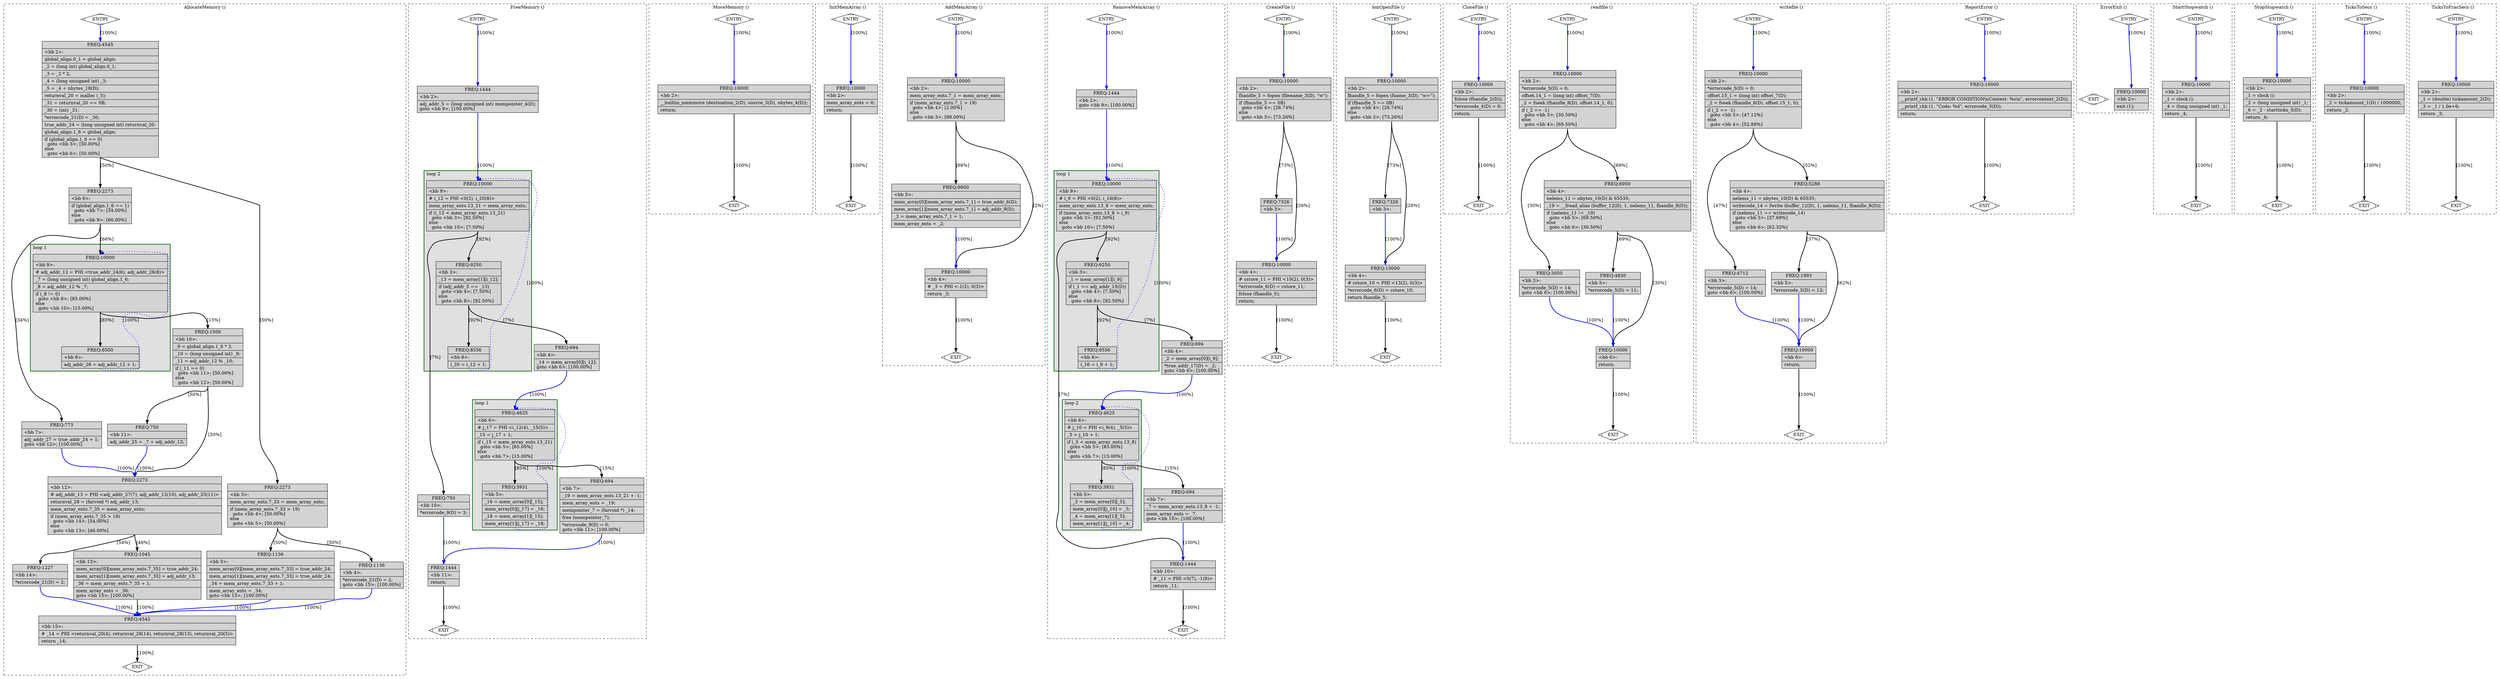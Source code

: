 digraph "sysspec.c.113t.tailr2" {
overlap=false;
subgraph "cluster_AllocateMemory" {
	style="dashed";
	color="black";
	label="AllocateMemory ()";
	subgraph cluster_52_1 {
	style="filled";
	color="darkgreen";
	fillcolor="grey88";
	label="loop 1";
	labeljust=l;
	penwidth=2;
	fn_52_basic_block_9 [shape=record,style=filled,fillcolor=lightgrey,label="{ FREQ:10000 |\<bb\ 9\>:\l\
|#\ adj_addr_12\ =\ PHI\ \<true_addr_24(6),\ adj_addr_26(8)\>\l\
|_7\ =\ (long\ unsigned\ int)\ global_align.1_6;\l\
|_8\ =\ adj_addr_12\ %\ _7;\l\
|if\ (_8\ !=\ 0)\l\
\ \ goto\ \<bb\ 8\>;\ [85.00%]\l\
else\l\
\ \ goto\ \<bb\ 10\>;\ [15.00%]\l\
}"];

	fn_52_basic_block_8 [shape=record,style=filled,fillcolor=lightgrey,label="{ FREQ:8500 |\<bb\ 8\>:\l\
|adj_addr_26\ =\ adj_addr_12\ +\ 1;\l\
}"];

	}
	fn_52_basic_block_0 [shape=Mdiamond,style=filled,fillcolor=white,label="ENTRY"];

	fn_52_basic_block_1 [shape=Mdiamond,style=filled,fillcolor=white,label="EXIT"];

	fn_52_basic_block_2 [shape=record,style=filled,fillcolor=lightgrey,label="{ FREQ:4545 |\<bb\ 2\>:\l\
|global_align.0_1\ =\ global_align;\l\
|_2\ =\ (long\ int)\ global_align.0_1;\l\
|_3\ =\ _2\ *\ 2;\l\
|_4\ =\ (long\ unsigned\ int)\ _3;\l\
|_5\ =\ _4\ +\ nbytes_18(D);\l\
|returnval_20\ =\ malloc\ (_5);\l\
|_31\ =\ returnval_20\ ==\ 0B;\l\
|_30\ =\ (int)\ _31;\l\
|*errorcode_21(D)\ =\ _30;\l\
|true_addr_24\ =\ (long\ unsigned\ int)\ returnval_20;\l\
|global_align.1_6\ =\ global_align;\l\
|if\ (global_align.1_6\ ==\ 0)\l\
\ \ goto\ \<bb\ 3\>;\ [50.00%]\l\
else\l\
\ \ goto\ \<bb\ 6\>;\ [50.00%]\l\
}"];

	fn_52_basic_block_3 [shape=record,style=filled,fillcolor=lightgrey,label="{ FREQ:2273 |\<bb\ 3\>:\l\
|mem_array_ents.7_33\ =\ mem_array_ents;\l\
|if\ (mem_array_ents.7_33\ \>\ 19)\l\
\ \ goto\ \<bb\ 4\>;\ [50.00%]\l\
else\l\
\ \ goto\ \<bb\ 5\>;\ [50.00%]\l\
}"];

	fn_52_basic_block_4 [shape=record,style=filled,fillcolor=lightgrey,label="{ FREQ:1136 |\<bb\ 4\>:\l\
|*errorcode_21(D)\ =\ 2;\l\
goto\ \<bb\ 15\>;\ [100.00%]\l\
}"];

	fn_52_basic_block_5 [shape=record,style=filled,fillcolor=lightgrey,label="{ FREQ:1136 |\<bb\ 5\>:\l\
|mem_array[0][mem_array_ents.7_33]\ =\ true_addr_24;\l\
|mem_array[1][mem_array_ents.7_33]\ =\ true_addr_24;\l\
|_34\ =\ mem_array_ents.7_33\ +\ 1;\l\
|mem_array_ents\ =\ _34;\l\
goto\ \<bb\ 15\>;\ [100.00%]\l\
}"];

	fn_52_basic_block_6 [shape=record,style=filled,fillcolor=lightgrey,label="{ FREQ:2273 |\<bb\ 6\>:\l\
|if\ (global_align.1_6\ ==\ 1)\l\
\ \ goto\ \<bb\ 7\>;\ [34.00%]\l\
else\l\
\ \ goto\ \<bb\ 9\>;\ [66.00%]\l\
}"];

	fn_52_basic_block_7 [shape=record,style=filled,fillcolor=lightgrey,label="{ FREQ:773 |\<bb\ 7\>:\l\
|adj_addr_27\ =\ true_addr_24\ +\ 1;\l\
goto\ \<bb\ 12\>;\ [100.00%]\l\
}"];

	fn_52_basic_block_10 [shape=record,style=filled,fillcolor=lightgrey,label="{ FREQ:1500 |\<bb\ 10\>:\l\
|_9\ =\ global_align.1_6\ *\ 2;\l\
|_10\ =\ (long\ unsigned\ int)\ _9;\l\
|_11\ =\ adj_addr_12\ %\ _10;\l\
|if\ (_11\ ==\ 0)\l\
\ \ goto\ \<bb\ 11\>;\ [50.00%]\l\
else\l\
\ \ goto\ \<bb\ 12\>;\ [50.00%]\l\
}"];

	fn_52_basic_block_11 [shape=record,style=filled,fillcolor=lightgrey,label="{ FREQ:750 |\<bb\ 11\>:\l\
|adj_addr_25\ =\ _7\ +\ adj_addr_12;\l\
}"];

	fn_52_basic_block_12 [shape=record,style=filled,fillcolor=lightgrey,label="{ FREQ:2273 |\<bb\ 12\>:\l\
|#\ adj_addr_13\ =\ PHI\ \<adj_addr_27(7),\ adj_addr_12(10),\ adj_addr_25(11)\>\l\
|returnval_28\ =\ (farvoid\ *)\ adj_addr_13;\l\
|mem_array_ents.7_35\ =\ mem_array_ents;\l\
|if\ (mem_array_ents.7_35\ \>\ 19)\l\
\ \ goto\ \<bb\ 14\>;\ [54.00%]\l\
else\l\
\ \ goto\ \<bb\ 13\>;\ [46.00%]\l\
}"];

	fn_52_basic_block_13 [shape=record,style=filled,fillcolor=lightgrey,label="{ FREQ:1045 |\<bb\ 13\>:\l\
|mem_array[0][mem_array_ents.7_35]\ =\ true_addr_24;\l\
|mem_array[1][mem_array_ents.7_35]\ =\ adj_addr_13;\l\
|_36\ =\ mem_array_ents.7_35\ +\ 1;\l\
|mem_array_ents\ =\ _36;\l\
goto\ \<bb\ 15\>;\ [100.00%]\l\
}"];

	fn_52_basic_block_14 [shape=record,style=filled,fillcolor=lightgrey,label="{ FREQ:1227 |\<bb\ 14\>:\l\
|*errorcode_21(D)\ =\ 2;\l\
}"];

	fn_52_basic_block_15 [shape=record,style=filled,fillcolor=lightgrey,label="{ FREQ:4545 |\<bb\ 15\>:\l\
|#\ _14\ =\ PHI\ \<returnval_20(4),\ returnval_28(14),\ returnval_28(13),\ returnval_20(5)\>\l\
|return\ _14;\l\
}"];

	fn_52_basic_block_0:s -> fn_52_basic_block_2:n [style="solid,bold",color=blue,weight=100,constraint=true, label="[100%]"];
	fn_52_basic_block_2:s -> fn_52_basic_block_3:n [style="solid,bold",color=black,weight=10,constraint=true, label="[50%]"];
	fn_52_basic_block_2:s -> fn_52_basic_block_6:n [style="solid,bold",color=black,weight=10,constraint=true, label="[50%]"];
	fn_52_basic_block_3:s -> fn_52_basic_block_4:n [style="solid,bold",color=black,weight=10,constraint=true, label="[50%]"];
	fn_52_basic_block_3:s -> fn_52_basic_block_5:n [style="solid,bold",color=black,weight=10,constraint=true, label="[50%]"];
	fn_52_basic_block_4:s -> fn_52_basic_block_15:n [style="solid,bold",color=blue,weight=100,constraint=true, label="[100%]"];
	fn_52_basic_block_5:s -> fn_52_basic_block_15:n [style="solid,bold",color=blue,weight=100,constraint=true, label="[100%]"];
	fn_52_basic_block_6:s -> fn_52_basic_block_7:n [style="solid,bold",color=black,weight=10,constraint=true, label="[34%]"];
	fn_52_basic_block_6:s -> fn_52_basic_block_9:n [style="solid,bold",color=black,weight=10,constraint=true, label="[66%]"];
	fn_52_basic_block_7:s -> fn_52_basic_block_12:n [style="solid,bold",color=blue,weight=100,constraint=true, label="[100%]"];
	fn_52_basic_block_8:s -> fn_52_basic_block_9:n [style="dotted,bold",color=blue,weight=10,constraint=false, label="[100%]"];
	fn_52_basic_block_9:s -> fn_52_basic_block_8:n [style="solid,bold",color=black,weight=10,constraint=true, label="[85%]"];
	fn_52_basic_block_9:s -> fn_52_basic_block_10:n [style="solid,bold",color=black,weight=10,constraint=true, label="[15%]"];
	fn_52_basic_block_10:s -> fn_52_basic_block_11:n [style="solid,bold",color=black,weight=10,constraint=true, label="[50%]"];
	fn_52_basic_block_10:s -> fn_52_basic_block_12:n [style="solid,bold",color=black,weight=10,constraint=true, label="[50%]"];
	fn_52_basic_block_11:s -> fn_52_basic_block_12:n [style="solid,bold",color=blue,weight=100,constraint=true, label="[100%]"];
	fn_52_basic_block_12:s -> fn_52_basic_block_14:n [style="solid,bold",color=black,weight=10,constraint=true, label="[54%]"];
	fn_52_basic_block_12:s -> fn_52_basic_block_13:n [style="solid,bold",color=black,weight=10,constraint=true, label="[46%]"];
	fn_52_basic_block_13:s -> fn_52_basic_block_15:n [style="solid,bold",color=blue,weight=100,constraint=true, label="[100%]"];
	fn_52_basic_block_14:s -> fn_52_basic_block_15:n [style="solid,bold",color=blue,weight=100,constraint=true, label="[100%]"];
	fn_52_basic_block_15:s -> fn_52_basic_block_1:n [style="solid,bold",color=black,weight=10,constraint=true, label="[100%]"];
	fn_52_basic_block_0:s -> fn_52_basic_block_1:n [style="invis",constraint=true];
}
subgraph "cluster_FreeMemory" {
	style="dashed";
	color="black";
	label="FreeMemory ()";
	subgraph cluster_53_1 {
	style="filled";
	color="darkgreen";
	fillcolor="grey88";
	label="loop 1";
	labeljust=l;
	penwidth=2;
	fn_53_basic_block_6 [shape=record,style=filled,fillcolor=lightgrey,label="{ FREQ:4625 |\<bb\ 6\>:\l\
|#\ j_17\ =\ PHI\ \<i_12(4),\ _15(5)\>\l\
|_15\ =\ j_17\ +\ 1;\l\
|if\ (_15\ \<\ mem_array_ents.13_21)\l\
\ \ goto\ \<bb\ 5\>;\ [85.00%]\l\
else\l\
\ \ goto\ \<bb\ 7\>;\ [15.00%]\l\
}"];

	fn_53_basic_block_5 [shape=record,style=filled,fillcolor=lightgrey,label="{ FREQ:3931 |\<bb\ 5\>:\l\
|_16\ =\ mem_array[0][_15];\l\
|mem_array[0][j_17]\ =\ _16;\l\
|_18\ =\ mem_array[1][_15];\l\
|mem_array[1][j_17]\ =\ _18;\l\
}"];

	}
	subgraph cluster_53_2 {
	style="filled";
	color="darkgreen";
	fillcolor="grey88";
	label="loop 2";
	labeljust=l;
	penwidth=2;
	fn_53_basic_block_9 [shape=record,style=filled,fillcolor=lightgrey,label="{ FREQ:10000 |\<bb\ 9\>:\l\
|#\ i_12\ =\ PHI\ \<0(2),\ i_20(8)\>\l\
|mem_array_ents.13_21\ =\ mem_array_ents;\l\
|if\ (i_12\ \<\ mem_array_ents.13_21)\l\
\ \ goto\ \<bb\ 3\>;\ [92.50%]\l\
else\l\
\ \ goto\ \<bb\ 10\>;\ [7.50%]\l\
}"];

	fn_53_basic_block_3 [shape=record,style=filled,fillcolor=lightgrey,label="{ FREQ:9250 |\<bb\ 3\>:\l\
|_13\ =\ mem_array[1][i_12];\l\
|if\ (adj_addr_5\ ==\ _13)\l\
\ \ goto\ \<bb\ 4\>;\ [7.50%]\l\
else\l\
\ \ goto\ \<bb\ 8\>;\ [92.50%]\l\
}"];

	fn_53_basic_block_8 [shape=record,style=filled,fillcolor=lightgrey,label="{ FREQ:8556 |\<bb\ 8\>:\l\
|i_20\ =\ i_12\ +\ 1;\l\
}"];

	}
	fn_53_basic_block_0 [shape=Mdiamond,style=filled,fillcolor=white,label="ENTRY"];

	fn_53_basic_block_1 [shape=Mdiamond,style=filled,fillcolor=white,label="EXIT"];

	fn_53_basic_block_2 [shape=record,style=filled,fillcolor=lightgrey,label="{ FREQ:1444 |\<bb\ 2\>:\l\
|adj_addr_5\ =\ (long\ unsigned\ int)\ mempointer_4(D);\l\
goto\ \<bb\ 9\>;\ [100.00%]\l\
}"];

	fn_53_basic_block_4 [shape=record,style=filled,fillcolor=lightgrey,label="{ FREQ:694 |\<bb\ 4\>:\l\
|_14\ =\ mem_array[0][i_12];\l\
goto\ \<bb\ 6\>;\ [100.00%]\l\
}"];

	fn_53_basic_block_7 [shape=record,style=filled,fillcolor=lightgrey,label="{ FREQ:694 |\<bb\ 7\>:\l\
|_19\ =\ mem_array_ents.13_21\ +\ -1;\l\
|mem_array_ents\ =\ _19;\l\
|mempointer_7\ =\ (farvoid\ *)\ _14;\l\
|free\ (mempointer_7);\l\
|*errorcode_9(D)\ =\ 0;\l\
goto\ \<bb\ 11\>;\ [100.00%]\l\
}"];

	fn_53_basic_block_10 [shape=record,style=filled,fillcolor=lightgrey,label="{ FREQ:750 |\<bb\ 10\>:\l\
|*errorcode_9(D)\ =\ 3;\l\
}"];

	fn_53_basic_block_11 [shape=record,style=filled,fillcolor=lightgrey,label="{ FREQ:1444 |\<bb\ 11\>:\l\
|return;\l\
}"];

	fn_53_basic_block_0:s -> fn_53_basic_block_2:n [style="solid,bold",color=blue,weight=100,constraint=true, label="[100%]"];
	fn_53_basic_block_2:s -> fn_53_basic_block_9:n [style="solid,bold",color=blue,weight=100,constraint=true, label="[100%]"];
	fn_53_basic_block_3:s -> fn_53_basic_block_4:n [style="solid,bold",color=black,weight=10,constraint=true, label="[7%]"];
	fn_53_basic_block_3:s -> fn_53_basic_block_8:n [style="solid,bold",color=black,weight=10,constraint=true, label="[92%]"];
	fn_53_basic_block_4:s -> fn_53_basic_block_6:n [style="solid,bold",color=blue,weight=100,constraint=true, label="[100%]"];
	fn_53_basic_block_5:s -> fn_53_basic_block_6:n [style="dotted,bold",color=blue,weight=10,constraint=false, label="[100%]"];
	fn_53_basic_block_6:s -> fn_53_basic_block_5:n [style="solid,bold",color=black,weight=10,constraint=true, label="[85%]"];
	fn_53_basic_block_6:s -> fn_53_basic_block_7:n [style="solid,bold",color=black,weight=10,constraint=true, label="[15%]"];
	fn_53_basic_block_7:s -> fn_53_basic_block_11:n [style="solid,bold",color=blue,weight=100,constraint=true, label="[100%]"];
	fn_53_basic_block_8:s -> fn_53_basic_block_9:n [style="dotted,bold",color=blue,weight=10,constraint=false, label="[100%]"];
	fn_53_basic_block_9:s -> fn_53_basic_block_3:n [style="solid,bold",color=black,weight=10,constraint=true, label="[92%]"];
	fn_53_basic_block_9:s -> fn_53_basic_block_10:n [style="solid,bold",color=black,weight=10,constraint=true, label="[7%]"];
	fn_53_basic_block_10:s -> fn_53_basic_block_11:n [style="solid,bold",color=blue,weight=100,constraint=true, label="[100%]"];
	fn_53_basic_block_11:s -> fn_53_basic_block_1:n [style="solid,bold",color=black,weight=10,constraint=true, label="[100%]"];
	fn_53_basic_block_0:s -> fn_53_basic_block_1:n [style="invis",constraint=true];
}
subgraph "cluster_MoveMemory" {
	style="dashed";
	color="black";
	label="MoveMemory ()";
	fn_54_basic_block_0 [shape=Mdiamond,style=filled,fillcolor=white,label="ENTRY"];

	fn_54_basic_block_1 [shape=Mdiamond,style=filled,fillcolor=white,label="EXIT"];

	fn_54_basic_block_2 [shape=record,style=filled,fillcolor=lightgrey,label="{ FREQ:10000 |\<bb\ 2\>:\l\
|__builtin_memmove\ (destination_2(D),\ source_3(D),\ nbytes_4(D));\l\
|return;\l\
}"];

	fn_54_basic_block_0:s -> fn_54_basic_block_2:n [style="solid,bold",color=blue,weight=100,constraint=true, label="[100%]"];
	fn_54_basic_block_2:s -> fn_54_basic_block_1:n [style="solid,bold",color=black,weight=10,constraint=true, label="[100%]"];
	fn_54_basic_block_0:s -> fn_54_basic_block_1:n [style="invis",constraint=true];
}
subgraph "cluster_InitMemArray" {
	style="dashed";
	color="black";
	label="InitMemArray ()";
	fn_55_basic_block_0 [shape=Mdiamond,style=filled,fillcolor=white,label="ENTRY"];

	fn_55_basic_block_1 [shape=Mdiamond,style=filled,fillcolor=white,label="EXIT"];

	fn_55_basic_block_2 [shape=record,style=filled,fillcolor=lightgrey,label="{ FREQ:10000 |\<bb\ 2\>:\l\
|mem_array_ents\ =\ 0;\l\
|return;\l\
}"];

	fn_55_basic_block_0:s -> fn_55_basic_block_2:n [style="solid,bold",color=blue,weight=100,constraint=true, label="[100%]"];
	fn_55_basic_block_2:s -> fn_55_basic_block_1:n [style="solid,bold",color=black,weight=10,constraint=true, label="[100%]"];
	fn_55_basic_block_0:s -> fn_55_basic_block_1:n [style="invis",constraint=true];
}
subgraph "cluster_AddMemArray" {
	style="dashed";
	color="black";
	label="AddMemArray ()";
	fn_56_basic_block_0 [shape=Mdiamond,style=filled,fillcolor=white,label="ENTRY"];

	fn_56_basic_block_1 [shape=Mdiamond,style=filled,fillcolor=white,label="EXIT"];

	fn_56_basic_block_2 [shape=record,style=filled,fillcolor=lightgrey,label="{ FREQ:10000 |\<bb\ 2\>:\l\
|mem_array_ents.7_1\ =\ mem_array_ents;\l\
|if\ (mem_array_ents.7_1\ \>\ 19)\l\
\ \ goto\ \<bb\ 4\>;\ [2.00%]\l\
else\l\
\ \ goto\ \<bb\ 3\>;\ [98.00%]\l\
}"];

	fn_56_basic_block_3 [shape=record,style=filled,fillcolor=lightgrey,label="{ FREQ:9800 |\<bb\ 3\>:\l\
|mem_array[0][mem_array_ents.7_1]\ =\ true_addr_6(D);\l\
|mem_array[1][mem_array_ents.7_1]\ =\ adj_addr_8(D);\l\
|_2\ =\ mem_array_ents.7_1\ +\ 1;\l\
|mem_array_ents\ =\ _2;\l\
}"];

	fn_56_basic_block_4 [shape=record,style=filled,fillcolor=lightgrey,label="{ FREQ:10000 |\<bb\ 4\>:\l\
|#\ _3\ =\ PHI\ \<-1(2),\ 0(3)\>\l\
|return\ _3;\l\
}"];

	fn_56_basic_block_0:s -> fn_56_basic_block_2:n [style="solid,bold",color=blue,weight=100,constraint=true, label="[100%]"];
	fn_56_basic_block_2:s -> fn_56_basic_block_4:n [style="solid,bold",color=black,weight=10,constraint=true, label="[2%]"];
	fn_56_basic_block_2:s -> fn_56_basic_block_3:n [style="solid,bold",color=black,weight=10,constraint=true, label="[98%]"];
	fn_56_basic_block_3:s -> fn_56_basic_block_4:n [style="solid,bold",color=blue,weight=100,constraint=true, label="[100%]"];
	fn_56_basic_block_4:s -> fn_56_basic_block_1:n [style="solid,bold",color=black,weight=10,constraint=true, label="[100%]"];
	fn_56_basic_block_0:s -> fn_56_basic_block_1:n [style="invis",constraint=true];
}
subgraph "cluster_RemoveMemArray" {
	style="dashed";
	color="black";
	label="RemoveMemArray ()";
	subgraph cluster_57_2 {
	style="filled";
	color="darkgreen";
	fillcolor="grey88";
	label="loop 2";
	labeljust=l;
	penwidth=2;
	fn_57_basic_block_6 [shape=record,style=filled,fillcolor=lightgrey,label="{ FREQ:4625 |\<bb\ 6\>:\l\
|#\ j_10\ =\ PHI\ \<i_9(4),\ _5(5)\>\l\
|_5\ =\ j_10\ +\ 1;\l\
|if\ (_5\ \<\ mem_array_ents.13_8)\l\
\ \ goto\ \<bb\ 5\>;\ [85.00%]\l\
else\l\
\ \ goto\ \<bb\ 7\>;\ [15.00%]\l\
}"];

	fn_57_basic_block_5 [shape=record,style=filled,fillcolor=lightgrey,label="{ FREQ:3931 |\<bb\ 5\>:\l\
|_3\ =\ mem_array[0][_5];\l\
|mem_array[0][j_10]\ =\ _3;\l\
|_4\ =\ mem_array[1][_5];\l\
|mem_array[1][j_10]\ =\ _4;\l\
}"];

	}
	subgraph cluster_57_1 {
	style="filled";
	color="darkgreen";
	fillcolor="grey88";
	label="loop 1";
	labeljust=l;
	penwidth=2;
	fn_57_basic_block_9 [shape=record,style=filled,fillcolor=lightgrey,label="{ FREQ:10000 |\<bb\ 9\>:\l\
|#\ i_9\ =\ PHI\ \<0(2),\ i_16(8)\>\l\
|mem_array_ents.13_8\ =\ mem_array_ents;\l\
|if\ (mem_array_ents.13_8\ \>\ i_9)\l\
\ \ goto\ \<bb\ 3\>;\ [92.50%]\l\
else\l\
\ \ goto\ \<bb\ 10\>;\ [7.50%]\l\
}"];

	fn_57_basic_block_3 [shape=record,style=filled,fillcolor=lightgrey,label="{ FREQ:9250 |\<bb\ 3\>:\l\
|_1\ =\ mem_array[1][i_9];\l\
|if\ (_1\ ==\ adj_addr_15(D))\l\
\ \ goto\ \<bb\ 4\>;\ [7.50%]\l\
else\l\
\ \ goto\ \<bb\ 8\>;\ [92.50%]\l\
}"];

	fn_57_basic_block_8 [shape=record,style=filled,fillcolor=lightgrey,label="{ FREQ:8556 |\<bb\ 8\>:\l\
|i_16\ =\ i_9\ +\ 1;\l\
}"];

	}
	fn_57_basic_block_0 [shape=Mdiamond,style=filled,fillcolor=white,label="ENTRY"];

	fn_57_basic_block_1 [shape=Mdiamond,style=filled,fillcolor=white,label="EXIT"];

	fn_57_basic_block_2 [shape=record,style=filled,fillcolor=lightgrey,label="{ FREQ:1444 |\<bb\ 2\>:\l\
goto\ \<bb\ 9\>;\ [100.00%]\l\
}"];

	fn_57_basic_block_4 [shape=record,style=filled,fillcolor=lightgrey,label="{ FREQ:694 |\<bb\ 4\>:\l\
|_2\ =\ mem_array[0][i_9];\l\
|*true_addr_17(D)\ =\ _2;\l\
goto\ \<bb\ 6\>;\ [100.00%]\l\
}"];

	fn_57_basic_block_7 [shape=record,style=filled,fillcolor=lightgrey,label="{ FREQ:694 |\<bb\ 7\>:\l\
|_7\ =\ mem_array_ents.13_8\ +\ -1;\l\
|mem_array_ents\ =\ _7;\l\
goto\ \<bb\ 10\>;\ [100.00%]\l\
}"];

	fn_57_basic_block_10 [shape=record,style=filled,fillcolor=lightgrey,label="{ FREQ:1444 |\<bb\ 10\>:\l\
|#\ _11\ =\ PHI\ \<0(7),\ -1(9)\>\l\
|return\ _11;\l\
}"];

	fn_57_basic_block_0:s -> fn_57_basic_block_2:n [style="solid,bold",color=blue,weight=100,constraint=true, label="[100%]"];
	fn_57_basic_block_2:s -> fn_57_basic_block_9:n [style="solid,bold",color=blue,weight=100,constraint=true, label="[100%]"];
	fn_57_basic_block_3:s -> fn_57_basic_block_4:n [style="solid,bold",color=black,weight=10,constraint=true, label="[7%]"];
	fn_57_basic_block_3:s -> fn_57_basic_block_8:n [style="solid,bold",color=black,weight=10,constraint=true, label="[92%]"];
	fn_57_basic_block_4:s -> fn_57_basic_block_6:n [style="solid,bold",color=blue,weight=100,constraint=true, label="[100%]"];
	fn_57_basic_block_5:s -> fn_57_basic_block_6:n [style="dotted,bold",color=blue,weight=10,constraint=false, label="[100%]"];
	fn_57_basic_block_6:s -> fn_57_basic_block_5:n [style="solid,bold",color=black,weight=10,constraint=true, label="[85%]"];
	fn_57_basic_block_6:s -> fn_57_basic_block_7:n [style="solid,bold",color=black,weight=10,constraint=true, label="[15%]"];
	fn_57_basic_block_7:s -> fn_57_basic_block_10:n [style="solid,bold",color=blue,weight=100,constraint=true, label="[100%]"];
	fn_57_basic_block_8:s -> fn_57_basic_block_9:n [style="dotted,bold",color=blue,weight=10,constraint=false, label="[100%]"];
	fn_57_basic_block_9:s -> fn_57_basic_block_3:n [style="solid,bold",color=black,weight=10,constraint=true, label="[92%]"];
	fn_57_basic_block_9:s -> fn_57_basic_block_10:n [style="solid,bold",color=black,weight=10,constraint=true, label="[7%]"];
	fn_57_basic_block_10:s -> fn_57_basic_block_1:n [style="solid,bold",color=black,weight=10,constraint=true, label="[100%]"];
	fn_57_basic_block_0:s -> fn_57_basic_block_1:n [style="invis",constraint=true];
}
subgraph "cluster_CreateFile" {
	style="dashed";
	color="black";
	label="CreateFile ()";
	fn_58_basic_block_0 [shape=Mdiamond,style=filled,fillcolor=white,label="ENTRY"];

	fn_58_basic_block_1 [shape=Mdiamond,style=filled,fillcolor=white,label="EXIT"];

	fn_58_basic_block_2 [shape=record,style=filled,fillcolor=lightgrey,label="{ FREQ:10000 |\<bb\ 2\>:\l\
|fhandle_5\ =\ fopen\ (filename_3(D),\ \"w\");\l\
|if\ (fhandle_5\ ==\ 0B)\l\
\ \ goto\ \<bb\ 4\>;\ [26.74%]\l\
else\l\
\ \ goto\ \<bb\ 3\>;\ [73.26%]\l\
}"];

	fn_58_basic_block_3 [shape=record,style=filled,fillcolor=lightgrey,label="{ FREQ:7326 |\<bb\ 3\>:\l\
}"];

	fn_58_basic_block_4 [shape=record,style=filled,fillcolor=lightgrey,label="{ FREQ:10000 |\<bb\ 4\>:\l\
|#\ cstore_11\ =\ PHI\ \<10(2),\ 0(3)\>\l\
|*errorcode_6(D)\ =\ cstore_11;\l\
|fclose\ (fhandle_5);\l\
|return;\l\
}"];

	fn_58_basic_block_0:s -> fn_58_basic_block_2:n [style="solid,bold",color=blue,weight=100,constraint=true, label="[100%]"];
	fn_58_basic_block_2:s -> fn_58_basic_block_4:n [style="solid,bold",color=black,weight=10,constraint=true, label="[26%]"];
	fn_58_basic_block_2:s -> fn_58_basic_block_3:n [style="solid,bold",color=black,weight=10,constraint=true, label="[73%]"];
	fn_58_basic_block_3:s -> fn_58_basic_block_4:n [style="solid,bold",color=blue,weight=100,constraint=true, label="[100%]"];
	fn_58_basic_block_4:s -> fn_58_basic_block_1:n [style="solid,bold",color=black,weight=10,constraint=true, label="[100%]"];
	fn_58_basic_block_0:s -> fn_58_basic_block_1:n [style="invis",constraint=true];
}
subgraph "cluster_bmOpenFile" {
	style="dashed";
	color="black";
	label="bmOpenFile ()";
	fn_59_basic_block_0 [shape=Mdiamond,style=filled,fillcolor=white,label="ENTRY"];

	fn_59_basic_block_1 [shape=Mdiamond,style=filled,fillcolor=white,label="EXIT"];

	fn_59_basic_block_2 [shape=record,style=filled,fillcolor=lightgrey,label="{ FREQ:10000 |\<bb\ 2\>:\l\
|fhandle_5\ =\ fopen\ (fname_3(D),\ \"w+\");\l\
|if\ (fhandle_5\ ==\ 0B)\l\
\ \ goto\ \<bb\ 4\>;\ [26.74%]\l\
else\l\
\ \ goto\ \<bb\ 3\>;\ [73.26%]\l\
}"];

	fn_59_basic_block_3 [shape=record,style=filled,fillcolor=lightgrey,label="{ FREQ:7326 |\<bb\ 3\>:\l\
}"];

	fn_59_basic_block_4 [shape=record,style=filled,fillcolor=lightgrey,label="{ FREQ:10000 |\<bb\ 4\>:\l\
|#\ cstore_10\ =\ PHI\ \<13(2),\ 0(3)\>\l\
|*errorcode_6(D)\ =\ cstore_10;\l\
|return\ fhandle_5;\l\
}"];

	fn_59_basic_block_0:s -> fn_59_basic_block_2:n [style="solid,bold",color=blue,weight=100,constraint=true, label="[100%]"];
	fn_59_basic_block_2:s -> fn_59_basic_block_4:n [style="solid,bold",color=black,weight=10,constraint=true, label="[26%]"];
	fn_59_basic_block_2:s -> fn_59_basic_block_3:n [style="solid,bold",color=black,weight=10,constraint=true, label="[73%]"];
	fn_59_basic_block_3:s -> fn_59_basic_block_4:n [style="solid,bold",color=blue,weight=100,constraint=true, label="[100%]"];
	fn_59_basic_block_4:s -> fn_59_basic_block_1:n [style="solid,bold",color=black,weight=10,constraint=true, label="[100%]"];
	fn_59_basic_block_0:s -> fn_59_basic_block_1:n [style="invis",constraint=true];
}
subgraph "cluster_CloseFile" {
	style="dashed";
	color="black";
	label="CloseFile ()";
	fn_60_basic_block_0 [shape=Mdiamond,style=filled,fillcolor=white,label="ENTRY"];

	fn_60_basic_block_1 [shape=Mdiamond,style=filled,fillcolor=white,label="EXIT"];

	fn_60_basic_block_2 [shape=record,style=filled,fillcolor=lightgrey,label="{ FREQ:10000 |\<bb\ 2\>:\l\
|fclose\ (fhandle_2(D));\l\
|*errorcode_4(D)\ =\ 0;\l\
|return;\l\
}"];

	fn_60_basic_block_0:s -> fn_60_basic_block_2:n [style="solid,bold",color=blue,weight=100,constraint=true, label="[100%]"];
	fn_60_basic_block_2:s -> fn_60_basic_block_1:n [style="solid,bold",color=black,weight=10,constraint=true, label="[100%]"];
	fn_60_basic_block_0:s -> fn_60_basic_block_1:n [style="invis",constraint=true];
}
subgraph "cluster_readfile" {
	style="dashed";
	color="black";
	label="readfile ()";
	fn_61_basic_block_0 [shape=Mdiamond,style=filled,fillcolor=white,label="ENTRY"];

	fn_61_basic_block_1 [shape=Mdiamond,style=filled,fillcolor=white,label="EXIT"];

	fn_61_basic_block_2 [shape=record,style=filled,fillcolor=lightgrey,label="{ FREQ:10000 |\<bb\ 2\>:\l\
|*errorcode_5(D)\ =\ 0;\l\
|offset.14_1\ =\ (long\ int)\ offset_7(D);\l\
|_2\ =\ fseek\ (fhandle_8(D),\ offset.14_1,\ 0);\l\
|if\ (_2\ ==\ -1)\l\
\ \ goto\ \<bb\ 3\>;\ [30.50%]\l\
else\l\
\ \ goto\ \<bb\ 4\>;\ [69.50%]\l\
}"];

	fn_61_basic_block_3 [shape=record,style=filled,fillcolor=lightgrey,label="{ FREQ:3050 |\<bb\ 3\>:\l\
|*errorcode_5(D)\ =\ 14;\l\
goto\ \<bb\ 6\>;\ [100.00%]\l\
}"];

	fn_61_basic_block_4 [shape=record,style=filled,fillcolor=lightgrey,label="{ FREQ:6950 |\<bb\ 4\>:\l\
|nelems_11\ =\ nbytes_10(D)\ &\ 65535;\l\
|_19\ =\ __fread_alias\ (buffer_12(D),\ 1,\ nelems_11,\ fhandle_8(D));\l\
|if\ (nelems_11\ !=\ _19)\l\
\ \ goto\ \<bb\ 5\>;\ [69.50%]\l\
else\l\
\ \ goto\ \<bb\ 6\>;\ [30.50%]\l\
}"];

	fn_61_basic_block_5 [shape=record,style=filled,fillcolor=lightgrey,label="{ FREQ:4830 |\<bb\ 5\>:\l\
|*errorcode_5(D)\ =\ 11;\l\
}"];

	fn_61_basic_block_6 [shape=record,style=filled,fillcolor=lightgrey,label="{ FREQ:10000 |\<bb\ 6\>:\l\
|return;\l\
}"];

	fn_61_basic_block_0:s -> fn_61_basic_block_2:n [style="solid,bold",color=blue,weight=100,constraint=true, label="[100%]"];
	fn_61_basic_block_2:s -> fn_61_basic_block_3:n [style="solid,bold",color=black,weight=10,constraint=true, label="[30%]"];
	fn_61_basic_block_2:s -> fn_61_basic_block_4:n [style="solid,bold",color=black,weight=10,constraint=true, label="[69%]"];
	fn_61_basic_block_3:s -> fn_61_basic_block_6:n [style="solid,bold",color=blue,weight=100,constraint=true, label="[100%]"];
	fn_61_basic_block_4:s -> fn_61_basic_block_5:n [style="solid,bold",color=black,weight=10,constraint=true, label="[69%]"];
	fn_61_basic_block_4:s -> fn_61_basic_block_6:n [style="solid,bold",color=black,weight=10,constraint=true, label="[30%]"];
	fn_61_basic_block_5:s -> fn_61_basic_block_6:n [style="solid,bold",color=blue,weight=100,constraint=true, label="[100%]"];
	fn_61_basic_block_6:s -> fn_61_basic_block_1:n [style="solid,bold",color=black,weight=10,constraint=true, label="[100%]"];
	fn_61_basic_block_0:s -> fn_61_basic_block_1:n [style="invis",constraint=true];
}
subgraph "cluster_writefile" {
	style="dashed";
	color="black";
	label="writefile ()";
	fn_62_basic_block_0 [shape=Mdiamond,style=filled,fillcolor=white,label="ENTRY"];

	fn_62_basic_block_1 [shape=Mdiamond,style=filled,fillcolor=white,label="EXIT"];

	fn_62_basic_block_2 [shape=record,style=filled,fillcolor=lightgrey,label="{ FREQ:10000 |\<bb\ 2\>:\l\
|*errorcode_5(D)\ =\ 0;\l\
|offset.15_1\ =\ (long\ int)\ offset_7(D);\l\
|_2\ =\ fseek\ (fhandle_8(D),\ offset.15_1,\ 0);\l\
|if\ (_2\ ==\ -1)\l\
\ \ goto\ \<bb\ 3\>;\ [47.12%]\l\
else\l\
\ \ goto\ \<bb\ 4\>;\ [52.88%]\l\
}"];

	fn_62_basic_block_3 [shape=record,style=filled,fillcolor=lightgrey,label="{ FREQ:4712 |\<bb\ 3\>:\l\
|*errorcode_5(D)\ =\ 14;\l\
goto\ \<bb\ 6\>;\ [100.00%]\l\
}"];

	fn_62_basic_block_4 [shape=record,style=filled,fillcolor=lightgrey,label="{ FREQ:5288 |\<bb\ 4\>:\l\
|nelems_11\ =\ nbytes_10(D)\ &\ 65535;\l\
|writecode_14\ =\ fwrite\ (buffer_12(D),\ 1,\ nelems_11,\ fhandle_8(D));\l\
|if\ (nelems_11\ ==\ writecode_14)\l\
\ \ goto\ \<bb\ 5\>;\ [37.68%]\l\
else\l\
\ \ goto\ \<bb\ 6\>;\ [62.32%]\l\
}"];

	fn_62_basic_block_5 [shape=record,style=filled,fillcolor=lightgrey,label="{ FREQ:1993 |\<bb\ 5\>:\l\
|*errorcode_5(D)\ =\ 12;\l\
}"];

	fn_62_basic_block_6 [shape=record,style=filled,fillcolor=lightgrey,label="{ FREQ:10000 |\<bb\ 6\>:\l\
|return;\l\
}"];

	fn_62_basic_block_0:s -> fn_62_basic_block_2:n [style="solid,bold",color=blue,weight=100,constraint=true, label="[100%]"];
	fn_62_basic_block_2:s -> fn_62_basic_block_3:n [style="solid,bold",color=black,weight=10,constraint=true, label="[47%]"];
	fn_62_basic_block_2:s -> fn_62_basic_block_4:n [style="solid,bold",color=black,weight=10,constraint=true, label="[52%]"];
	fn_62_basic_block_3:s -> fn_62_basic_block_6:n [style="solid,bold",color=blue,weight=100,constraint=true, label="[100%]"];
	fn_62_basic_block_4:s -> fn_62_basic_block_5:n [style="solid,bold",color=black,weight=10,constraint=true, label="[37%]"];
	fn_62_basic_block_4:s -> fn_62_basic_block_6:n [style="solid,bold",color=black,weight=10,constraint=true, label="[62%]"];
	fn_62_basic_block_5:s -> fn_62_basic_block_6:n [style="solid,bold",color=blue,weight=100,constraint=true, label="[100%]"];
	fn_62_basic_block_6:s -> fn_62_basic_block_1:n [style="solid,bold",color=black,weight=10,constraint=true, label="[100%]"];
	fn_62_basic_block_0:s -> fn_62_basic_block_1:n [style="invis",constraint=true];
}
subgraph "cluster_ReportError" {
	style="dashed";
	color="black";
	label="ReportError ()";
	fn_63_basic_block_0 [shape=Mdiamond,style=filled,fillcolor=white,label="ENTRY"];

	fn_63_basic_block_1 [shape=Mdiamond,style=filled,fillcolor=white,label="EXIT"];

	fn_63_basic_block_2 [shape=record,style=filled,fillcolor=lightgrey,label="{ FREQ:10000 |\<bb\ 2\>:\l\
|__printf_chk\ (1,\ \"ERROR\ CONDITION\\nContext:\ %s\\n\",\ errorcontext_2(D));\l\
|__printf_chk\ (1,\ \"Code:\ %d\",\ errorcode_3(D));\l\
|return;\l\
}"];

	fn_63_basic_block_0:s -> fn_63_basic_block_2:n [style="solid,bold",color=blue,weight=100,constraint=true, label="[100%]"];
	fn_63_basic_block_2:s -> fn_63_basic_block_1:n [style="solid,bold",color=black,weight=10,constraint=true, label="[100%]"];
	fn_63_basic_block_0:s -> fn_63_basic_block_1:n [style="invis",constraint=true];
}
subgraph "cluster_ErrorExit" {
	style="dashed";
	color="black";
	label="ErrorExit ()";
	fn_64_basic_block_0 [shape=Mdiamond,style=filled,fillcolor=white,label="ENTRY"];

	fn_64_basic_block_1 [shape=Mdiamond,style=filled,fillcolor=white,label="EXIT"];

	fn_64_basic_block_2 [shape=record,style=filled,fillcolor=lightgrey,label="{ FREQ:10000 |\<bb\ 2\>:\l\
|exit\ (1);\l\
}"];

	fn_64_basic_block_0:s -> fn_64_basic_block_2:n [style="solid,bold",color=blue,weight=100,constraint=true, label="[100%]"];
	fn_64_basic_block_0:s -> fn_64_basic_block_1:n [style="invis",constraint=true];
}
subgraph "cluster_StartStopwatch" {
	style="dashed";
	color="black";
	label="StartStopwatch ()";
	fn_65_basic_block_0 [shape=Mdiamond,style=filled,fillcolor=white,label="ENTRY"];

	fn_65_basic_block_1 [shape=Mdiamond,style=filled,fillcolor=white,label="EXIT"];

	fn_65_basic_block_2 [shape=record,style=filled,fillcolor=lightgrey,label="{ FREQ:10000 |\<bb\ 2\>:\l\
|_1\ =\ clock\ ();\l\
|_4\ =\ (long\ unsigned\ int)\ _1;\l\
|return\ _4;\l\
}"];

	fn_65_basic_block_0:s -> fn_65_basic_block_2:n [style="solid,bold",color=blue,weight=100,constraint=true, label="[100%]"];
	fn_65_basic_block_2:s -> fn_65_basic_block_1:n [style="solid,bold",color=black,weight=10,constraint=true, label="[100%]"];
	fn_65_basic_block_0:s -> fn_65_basic_block_1:n [style="invis",constraint=true];
}
subgraph "cluster_StopStopwatch" {
	style="dashed";
	color="black";
	label="StopStopwatch ()";
	fn_66_basic_block_0 [shape=Mdiamond,style=filled,fillcolor=white,label="ENTRY"];

	fn_66_basic_block_1 [shape=Mdiamond,style=filled,fillcolor=white,label="EXIT"];

	fn_66_basic_block_2 [shape=record,style=filled,fillcolor=lightgrey,label="{ FREQ:10000 |\<bb\ 2\>:\l\
|_1\ =\ clock\ ();\l\
|_2\ =\ (long\ unsigned\ int)\ _1;\l\
|_6\ =\ _2\ -\ startticks_5(D);\l\
|return\ _6;\l\
}"];

	fn_66_basic_block_0:s -> fn_66_basic_block_2:n [style="solid,bold",color=blue,weight=100,constraint=true, label="[100%]"];
	fn_66_basic_block_2:s -> fn_66_basic_block_1:n [style="solid,bold",color=black,weight=10,constraint=true, label="[100%]"];
	fn_66_basic_block_0:s -> fn_66_basic_block_1:n [style="invis",constraint=true];
}
subgraph "cluster_TicksToSecs" {
	style="dashed";
	color="black";
	label="TicksToSecs ()";
	fn_67_basic_block_0 [shape=Mdiamond,style=filled,fillcolor=white,label="ENTRY"];

	fn_67_basic_block_1 [shape=Mdiamond,style=filled,fillcolor=white,label="EXIT"];

	fn_67_basic_block_2 [shape=record,style=filled,fillcolor=lightgrey,label="{ FREQ:10000 |\<bb\ 2\>:\l\
|_2\ =\ tickamount_1(D)\ /\ 1000000;\l\
|return\ _2;\l\
}"];

	fn_67_basic_block_0:s -> fn_67_basic_block_2:n [style="solid,bold",color=blue,weight=100,constraint=true, label="[100%]"];
	fn_67_basic_block_2:s -> fn_67_basic_block_1:n [style="solid,bold",color=black,weight=10,constraint=true, label="[100%]"];
	fn_67_basic_block_0:s -> fn_67_basic_block_1:n [style="invis",constraint=true];
}
subgraph "cluster_TicksToFracSecs" {
	style="dashed";
	color="black";
	label="TicksToFracSecs ()";
	fn_68_basic_block_0 [shape=Mdiamond,style=filled,fillcolor=white,label="ENTRY"];

	fn_68_basic_block_1 [shape=Mdiamond,style=filled,fillcolor=white,label="EXIT"];

	fn_68_basic_block_2 [shape=record,style=filled,fillcolor=lightgrey,label="{ FREQ:10000 |\<bb\ 2\>:\l\
|_1\ =\ (double)\ tickamount_2(D);\l\
|_3\ =\ _1\ /\ 1.0e+6;\l\
|return\ _3;\l\
}"];

	fn_68_basic_block_0:s -> fn_68_basic_block_2:n [style="solid,bold",color=blue,weight=100,constraint=true, label="[100%]"];
	fn_68_basic_block_2:s -> fn_68_basic_block_1:n [style="solid,bold",color=black,weight=10,constraint=true, label="[100%]"];
	fn_68_basic_block_0:s -> fn_68_basic_block_1:n [style="invis",constraint=true];
}
}
